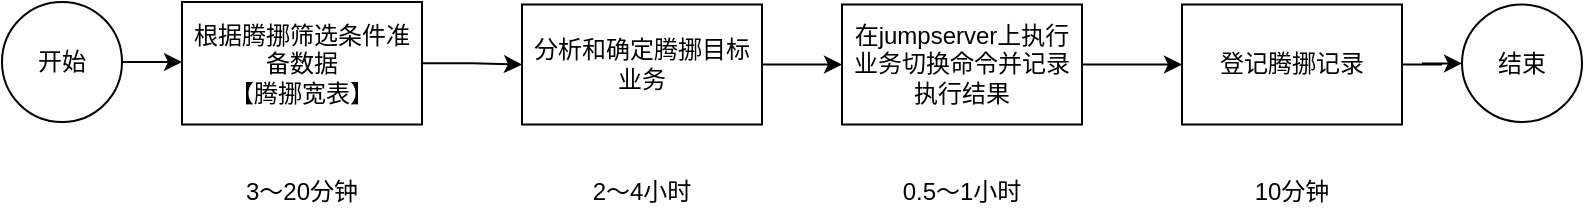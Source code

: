 <mxfile version="24.6.2" type="github">
  <diagram name="第 1 页" id="wl0mz-ZPRaKd1AVeYUyG">
    <mxGraphModel dx="932" dy="564" grid="1" gridSize="10" guides="1" tooltips="1" connect="1" arrows="1" fold="1" page="1" pageScale="1" pageWidth="827" pageHeight="1169" math="0" shadow="0">
      <root>
        <mxCell id="0" />
        <mxCell id="1" parent="0" />
        <mxCell id="dq44ubY4tsa2fu2jASXt-3" value="" style="edgeStyle=orthogonalEdgeStyle;rounded=0;orthogonalLoop=1;jettySize=auto;html=1;exitX=1;exitY=0.5;exitDx=0;exitDy=0;" parent="1" source="rpYTVIMxA2uQG3Uo09tJ-8" target="dq44ubY4tsa2fu2jASXt-2" edge="1">
          <mxGeometry relative="1" as="geometry">
            <mxPoint x="210" y="200" as="sourcePoint" />
          </mxGeometry>
        </mxCell>
        <mxCell id="dq44ubY4tsa2fu2jASXt-6" value="" style="edgeStyle=orthogonalEdgeStyle;rounded=0;orthogonalLoop=1;jettySize=auto;html=1;" parent="1" source="dq44ubY4tsa2fu2jASXt-2" target="dq44ubY4tsa2fu2jASXt-5" edge="1">
          <mxGeometry relative="1" as="geometry" />
        </mxCell>
        <mxCell id="dq44ubY4tsa2fu2jASXt-2" value="分析和确定腾挪目标业务" style="whiteSpace=wrap;html=1;" parent="1" vertex="1">
          <mxGeometry x="290" y="171.25" width="120" height="60" as="geometry" />
        </mxCell>
        <mxCell id="dq44ubY4tsa2fu2jASXt-8" value="" style="edgeStyle=orthogonalEdgeStyle;rounded=0;orthogonalLoop=1;jettySize=auto;html=1;" parent="1" source="dq44ubY4tsa2fu2jASXt-5" target="dq44ubY4tsa2fu2jASXt-7" edge="1">
          <mxGeometry relative="1" as="geometry" />
        </mxCell>
        <mxCell id="dq44ubY4tsa2fu2jASXt-5" value="在jumpserver上执行业务切换命令并记录执行结果" style="whiteSpace=wrap;html=1;" parent="1" vertex="1">
          <mxGeometry x="450" y="171.25" width="120" height="60" as="geometry" />
        </mxCell>
        <mxCell id="dq44ubY4tsa2fu2jASXt-10" value="" style="edgeStyle=orthogonalEdgeStyle;rounded=0;orthogonalLoop=1;jettySize=auto;html=1;" parent="1" source="dq44ubY4tsa2fu2jASXt-7" target="dq44ubY4tsa2fu2jASXt-9" edge="1">
          <mxGeometry relative="1" as="geometry" />
        </mxCell>
        <mxCell id="dq44ubY4tsa2fu2jASXt-7" value="登记腾挪记录" style="whiteSpace=wrap;html=1;" parent="1" vertex="1">
          <mxGeometry x="620" y="171.25" width="110" height="60" as="geometry" />
        </mxCell>
        <mxCell id="dq44ubY4tsa2fu2jASXt-9" value="结束" style="ellipse;whiteSpace=wrap;html=1;" parent="1" vertex="1">
          <mxGeometry x="760" y="171.25" width="60" height="58.75" as="geometry" />
        </mxCell>
        <mxCell id="dq44ubY4tsa2fu2jASXt-12" value="3～20分钟" style="text;strokeColor=none;align=center;fillColor=none;html=1;verticalAlign=middle;whiteSpace=wrap;rounded=0;" parent="1" vertex="1">
          <mxGeometry x="150" y="250" width="60" height="30" as="geometry" />
        </mxCell>
        <mxCell id="dq44ubY4tsa2fu2jASXt-13" value="2～4小时" style="text;strokeColor=none;align=center;fillColor=none;html=1;verticalAlign=middle;whiteSpace=wrap;rounded=0;" parent="1" vertex="1">
          <mxGeometry x="320" y="250" width="60" height="30" as="geometry" />
        </mxCell>
        <mxCell id="dq44ubY4tsa2fu2jASXt-14" value="0.5～1小时" style="text;strokeColor=none;align=center;fillColor=none;html=1;verticalAlign=middle;whiteSpace=wrap;rounded=0;" parent="1" vertex="1">
          <mxGeometry x="470" y="250" width="80" height="30" as="geometry" />
        </mxCell>
        <mxCell id="dq44ubY4tsa2fu2jASXt-16" value="10分钟" style="text;strokeColor=none;align=center;fillColor=none;html=1;verticalAlign=middle;whiteSpace=wrap;rounded=0;" parent="1" vertex="1">
          <mxGeometry x="635" y="250" width="80" height="30" as="geometry" />
        </mxCell>
        <mxCell id="rpYTVIMxA2uQG3Uo09tJ-9" value="" style="edgeStyle=orthogonalEdgeStyle;rounded=0;orthogonalLoop=1;jettySize=auto;html=1;exitX=1;exitY=0.5;exitDx=0;exitDy=0;entryX=0;entryY=0.5;entryDx=0;entryDy=0;" edge="1" parent="1" source="dq44ubY4tsa2fu2jASXt-18" target="rpYTVIMxA2uQG3Uo09tJ-8">
          <mxGeometry relative="1" as="geometry" />
        </mxCell>
        <mxCell id="dq44ubY4tsa2fu2jASXt-18" value="开始&lt;div&gt;&lt;/div&gt;" style="ellipse;whiteSpace=wrap;html=1;aspect=fixed;" parent="1" vertex="1">
          <mxGeometry x="30" y="170" width="60" height="60" as="geometry" />
        </mxCell>
        <mxCell id="rpYTVIMxA2uQG3Uo09tJ-8" value="&lt;div&gt;根据腾挪筛选条件准备数据&lt;/div&gt;【腾挪宽表】" style="whiteSpace=wrap;html=1;" vertex="1" parent="1">
          <mxGeometry x="120" y="170" width="120" height="61.25" as="geometry" />
        </mxCell>
      </root>
    </mxGraphModel>
  </diagram>
</mxfile>
